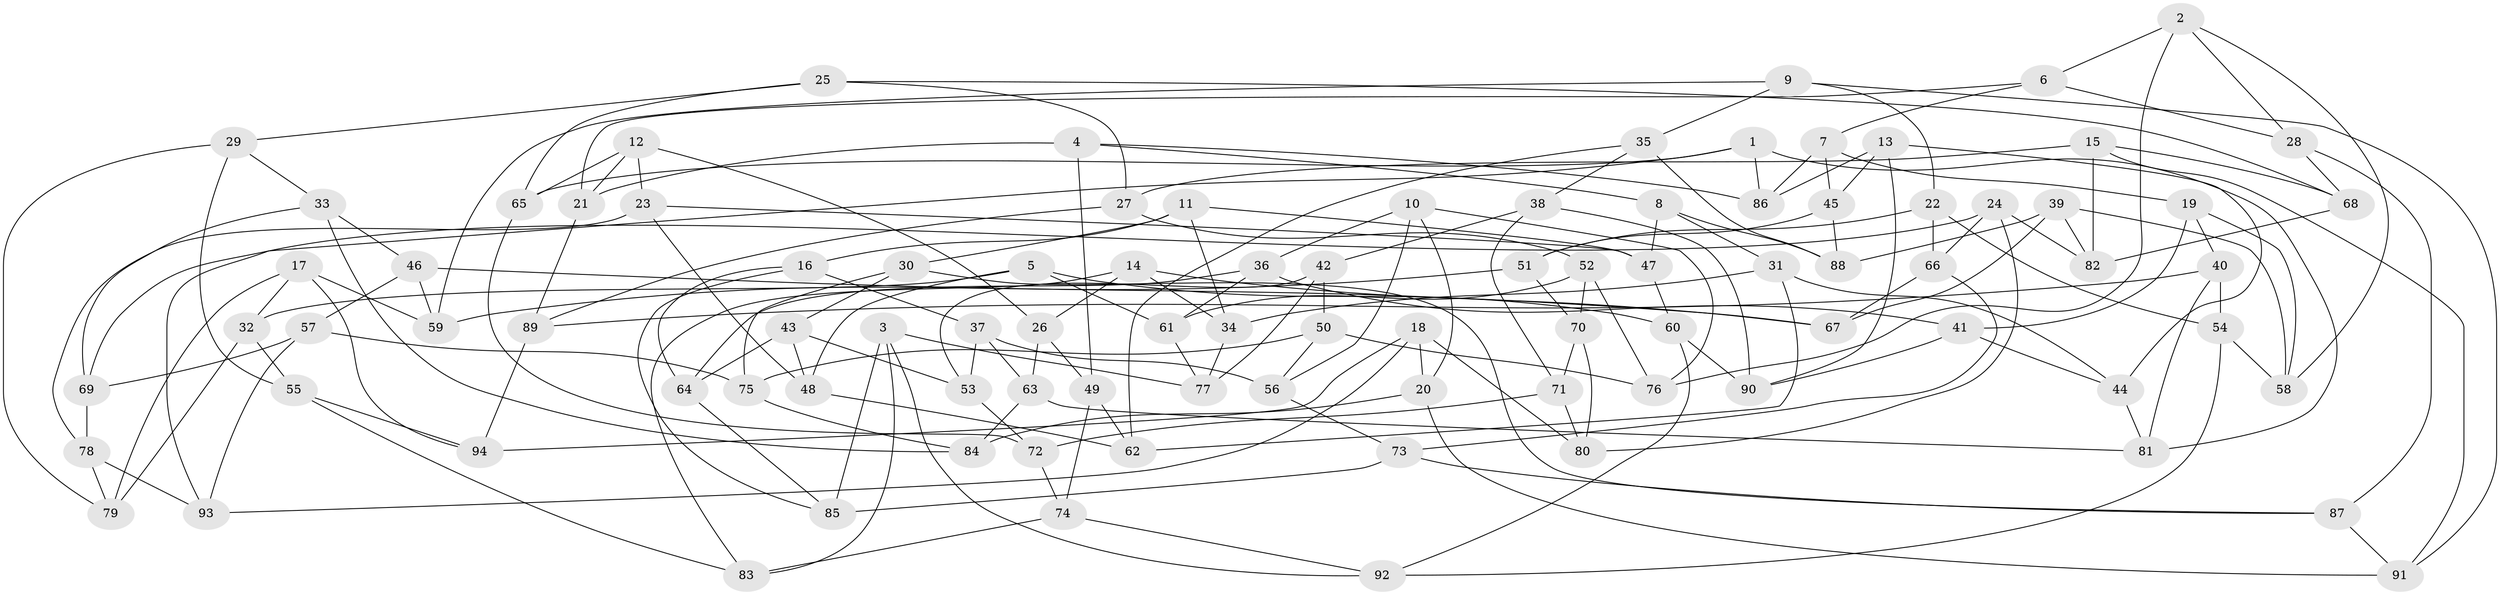// Generated by graph-tools (version 1.1) at 2025/27/03/09/25 03:27:02]
// undirected, 94 vertices, 188 edges
graph export_dot {
graph [start="1"]
  node [color=gray90,style=filled];
  1;
  2;
  3;
  4;
  5;
  6;
  7;
  8;
  9;
  10;
  11;
  12;
  13;
  14;
  15;
  16;
  17;
  18;
  19;
  20;
  21;
  22;
  23;
  24;
  25;
  26;
  27;
  28;
  29;
  30;
  31;
  32;
  33;
  34;
  35;
  36;
  37;
  38;
  39;
  40;
  41;
  42;
  43;
  44;
  45;
  46;
  47;
  48;
  49;
  50;
  51;
  52;
  53;
  54;
  55;
  56;
  57;
  58;
  59;
  60;
  61;
  62;
  63;
  64;
  65;
  66;
  67;
  68;
  69;
  70;
  71;
  72;
  73;
  74;
  75;
  76;
  77;
  78;
  79;
  80;
  81;
  82;
  83;
  84;
  85;
  86;
  87;
  88;
  89;
  90;
  91;
  92;
  93;
  94;
  1 -- 81;
  1 -- 93;
  1 -- 86;
  1 -- 65;
  2 -- 6;
  2 -- 28;
  2 -- 76;
  2 -- 58;
  3 -- 92;
  3 -- 85;
  3 -- 83;
  3 -- 77;
  4 -- 49;
  4 -- 21;
  4 -- 86;
  4 -- 8;
  5 -- 32;
  5 -- 48;
  5 -- 60;
  5 -- 61;
  6 -- 28;
  6 -- 7;
  6 -- 21;
  7 -- 86;
  7 -- 45;
  7 -- 19;
  8 -- 31;
  8 -- 88;
  8 -- 47;
  9 -- 91;
  9 -- 35;
  9 -- 59;
  9 -- 22;
  10 -- 76;
  10 -- 36;
  10 -- 56;
  10 -- 20;
  11 -- 30;
  11 -- 47;
  11 -- 16;
  11 -- 34;
  12 -- 23;
  12 -- 65;
  12 -- 26;
  12 -- 21;
  13 -- 90;
  13 -- 86;
  13 -- 44;
  13 -- 45;
  14 -- 83;
  14 -- 26;
  14 -- 67;
  14 -- 34;
  15 -- 68;
  15 -- 91;
  15 -- 27;
  15 -- 82;
  16 -- 85;
  16 -- 37;
  16 -- 64;
  17 -- 94;
  17 -- 59;
  17 -- 79;
  17 -- 32;
  18 -- 93;
  18 -- 94;
  18 -- 20;
  18 -- 80;
  19 -- 58;
  19 -- 41;
  19 -- 40;
  20 -- 84;
  20 -- 91;
  21 -- 89;
  22 -- 51;
  22 -- 66;
  22 -- 54;
  23 -- 78;
  23 -- 48;
  23 -- 47;
  24 -- 66;
  24 -- 80;
  24 -- 69;
  24 -- 82;
  25 -- 29;
  25 -- 65;
  25 -- 27;
  25 -- 68;
  26 -- 63;
  26 -- 49;
  27 -- 89;
  27 -- 52;
  28 -- 87;
  28 -- 68;
  29 -- 55;
  29 -- 79;
  29 -- 33;
  30 -- 87;
  30 -- 43;
  30 -- 75;
  31 -- 62;
  31 -- 44;
  31 -- 34;
  32 -- 55;
  32 -- 79;
  33 -- 69;
  33 -- 46;
  33 -- 84;
  34 -- 77;
  35 -- 62;
  35 -- 88;
  35 -- 38;
  36 -- 61;
  36 -- 64;
  36 -- 41;
  37 -- 63;
  37 -- 53;
  37 -- 56;
  38 -- 71;
  38 -- 90;
  38 -- 42;
  39 -- 82;
  39 -- 58;
  39 -- 67;
  39 -- 88;
  40 -- 89;
  40 -- 81;
  40 -- 54;
  41 -- 90;
  41 -- 44;
  42 -- 53;
  42 -- 77;
  42 -- 50;
  43 -- 48;
  43 -- 64;
  43 -- 53;
  44 -- 81;
  45 -- 88;
  45 -- 51;
  46 -- 59;
  46 -- 67;
  46 -- 57;
  47 -- 60;
  48 -- 62;
  49 -- 74;
  49 -- 62;
  50 -- 56;
  50 -- 76;
  50 -- 75;
  51 -- 59;
  51 -- 70;
  52 -- 76;
  52 -- 61;
  52 -- 70;
  53 -- 72;
  54 -- 92;
  54 -- 58;
  55 -- 94;
  55 -- 83;
  56 -- 73;
  57 -- 93;
  57 -- 75;
  57 -- 69;
  60 -- 92;
  60 -- 90;
  61 -- 77;
  63 -- 81;
  63 -- 84;
  64 -- 85;
  65 -- 72;
  66 -- 67;
  66 -- 73;
  68 -- 82;
  69 -- 78;
  70 -- 71;
  70 -- 80;
  71 -- 72;
  71 -- 80;
  72 -- 74;
  73 -- 85;
  73 -- 87;
  74 -- 83;
  74 -- 92;
  75 -- 84;
  78 -- 93;
  78 -- 79;
  87 -- 91;
  89 -- 94;
}
